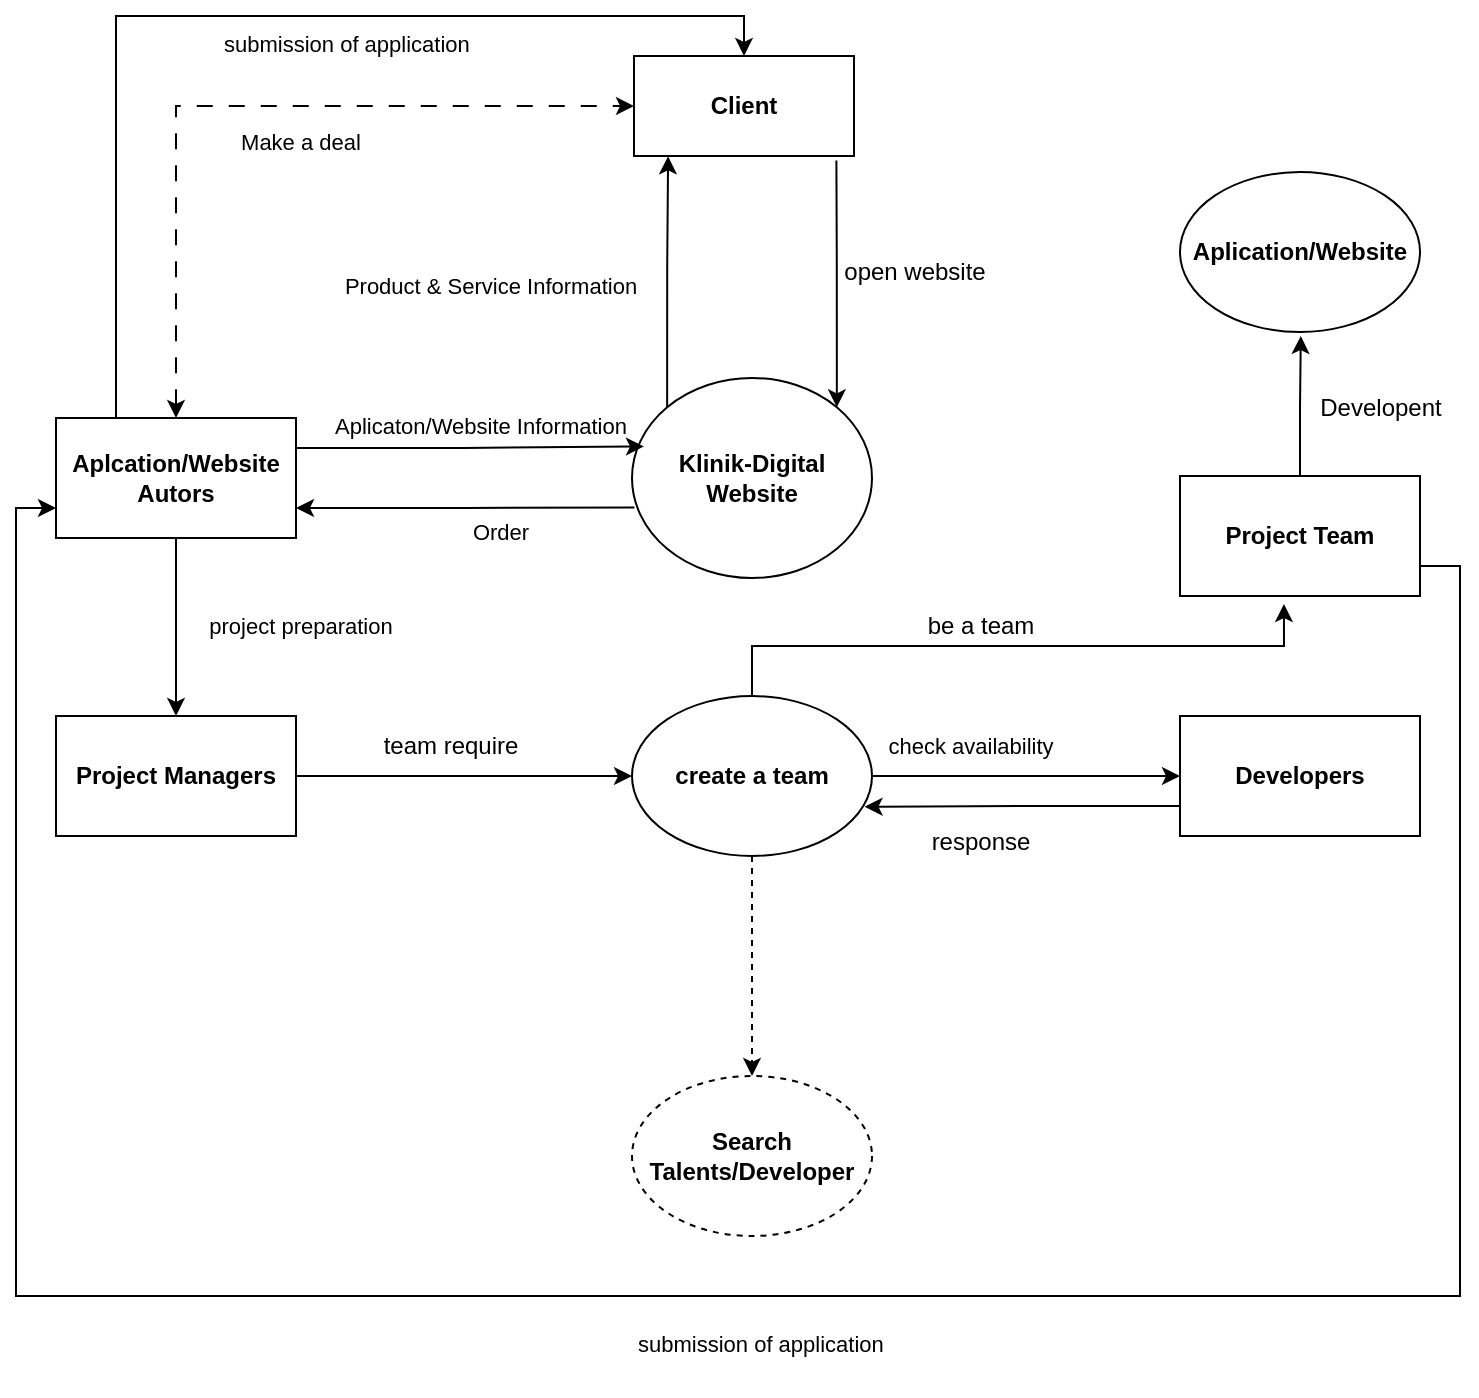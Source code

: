 <mxfile version="21.8.2" type="github">
  <diagram name="Page-1" id="lAMcZ7-RkkxOliwvwSL9">
    <mxGraphModel dx="2023" dy="688" grid="1" gridSize="10" guides="1" tooltips="1" connect="1" arrows="1" fold="1" page="1" pageScale="1" pageWidth="850" pageHeight="1100" math="0" shadow="0">
      <root>
        <mxCell id="0" />
        <mxCell id="1" parent="0" />
        <mxCell id="7diuWNBOUFqOLNNXua9--1" value="&lt;b&gt;Client&lt;/b&gt;" style="html=1;whiteSpace=wrap;" vertex="1" parent="1">
          <mxGeometry x="297" y="50" width="110" height="50" as="geometry" />
        </mxCell>
        <mxCell id="7diuWNBOUFqOLNNXua9--2" value="&lt;b&gt;Klinik-Digital Website&lt;/b&gt;" style="ellipse;whiteSpace=wrap;html=1;" vertex="1" parent="1">
          <mxGeometry x="296" y="211" width="120" height="100" as="geometry" />
        </mxCell>
        <mxCell id="7diuWNBOUFqOLNNXua9--3" value="&lt;font style=&quot;font-size: 11px;&quot;&gt;Product &amp;amp; Service Information&lt;/font&gt;" style="text;html=1;align=center;verticalAlign=middle;resizable=0;points=[];autosize=1;strokeColor=none;fillColor=none;" vertex="1" parent="1">
          <mxGeometry x="140" y="150" width="170" height="30" as="geometry" />
        </mxCell>
        <mxCell id="7diuWNBOUFqOLNNXua9--4" style="edgeStyle=orthogonalEdgeStyle;rounded=0;orthogonalLoop=1;jettySize=auto;html=1;exitX=0;exitY=0;exitDx=0;exitDy=0;entryX=0.155;entryY=1.003;entryDx=0;entryDy=0;entryPerimeter=0;" edge="1" parent="1" source="7diuWNBOUFqOLNNXua9--2" target="7diuWNBOUFqOLNNXua9--1">
          <mxGeometry relative="1" as="geometry" />
        </mxCell>
        <mxCell id="7diuWNBOUFqOLNNXua9--5" style="edgeStyle=orthogonalEdgeStyle;rounded=0;orthogonalLoop=1;jettySize=auto;html=1;exitX=1;exitY=0;exitDx=0;exitDy=0;entryX=0.92;entryY=1.045;entryDx=0;entryDy=0;entryPerimeter=0;startArrow=classic;startFill=1;endArrow=none;endFill=0;" edge="1" parent="1" source="7diuWNBOUFqOLNNXua9--2" target="7diuWNBOUFqOLNNXua9--1">
          <mxGeometry relative="1" as="geometry" />
        </mxCell>
        <mxCell id="7diuWNBOUFqOLNNXua9--6" style="edgeStyle=orthogonalEdgeStyle;rounded=0;orthogonalLoop=1;jettySize=auto;html=1;exitX=0.5;exitY=1;exitDx=0;exitDy=0;entryX=0.5;entryY=0;entryDx=0;entryDy=0;" edge="1" parent="1" source="7diuWNBOUFqOLNNXua9--7" target="7diuWNBOUFqOLNNXua9--13">
          <mxGeometry relative="1" as="geometry" />
        </mxCell>
        <mxCell id="7diuWNBOUFqOLNNXua9--27" style="edgeStyle=orthogonalEdgeStyle;rounded=0;orthogonalLoop=1;jettySize=auto;html=1;exitX=0.5;exitY=0;exitDx=0;exitDy=0;entryX=0;entryY=0.5;entryDx=0;entryDy=0;dashed=1;dashPattern=8 8;startArrow=classic;startFill=1;" edge="1" parent="1" source="7diuWNBOUFqOLNNXua9--7" target="7diuWNBOUFqOLNNXua9--1">
          <mxGeometry relative="1" as="geometry" />
        </mxCell>
        <mxCell id="7diuWNBOUFqOLNNXua9--41" style="edgeStyle=orthogonalEdgeStyle;rounded=0;orthogonalLoop=1;jettySize=auto;html=1;exitX=0.25;exitY=0;exitDx=0;exitDy=0;entryX=0.5;entryY=0;entryDx=0;entryDy=0;" edge="1" parent="1" source="7diuWNBOUFqOLNNXua9--7" target="7diuWNBOUFqOLNNXua9--1">
          <mxGeometry relative="1" as="geometry" />
        </mxCell>
        <mxCell id="7diuWNBOUFqOLNNXua9--7" value="&lt;b&gt;Aplcation/Website&lt;br&gt;Autors&lt;/b&gt;" style="rounded=0;whiteSpace=wrap;html=1;" vertex="1" parent="1">
          <mxGeometry x="8" y="231" width="120" height="60" as="geometry" />
        </mxCell>
        <mxCell id="7diuWNBOUFqOLNNXua9--8" style="edgeStyle=orthogonalEdgeStyle;rounded=0;orthogonalLoop=1;jettySize=auto;html=1;exitX=1;exitY=0.25;exitDx=0;exitDy=0;entryX=0.05;entryY=0.342;entryDx=0;entryDy=0;entryPerimeter=0;" edge="1" parent="1" source="7diuWNBOUFqOLNNXua9--7" target="7diuWNBOUFqOLNNXua9--2">
          <mxGeometry relative="1" as="geometry" />
        </mxCell>
        <mxCell id="7diuWNBOUFqOLNNXua9--9" style="edgeStyle=orthogonalEdgeStyle;rounded=0;orthogonalLoop=1;jettySize=auto;html=1;exitX=1;exitY=0.75;exitDx=0;exitDy=0;entryX=0.01;entryY=0.647;entryDx=0;entryDy=0;entryPerimeter=0;startArrow=classic;startFill=1;endArrow=none;endFill=0;" edge="1" parent="1" source="7diuWNBOUFqOLNNXua9--7" target="7diuWNBOUFqOLNNXua9--2">
          <mxGeometry relative="1" as="geometry" />
        </mxCell>
        <mxCell id="7diuWNBOUFqOLNNXua9--10" value="&lt;font style=&quot;font-size: 11px;&quot;&gt;Order&lt;/font&gt;" style="text;html=1;align=center;verticalAlign=middle;resizable=0;points=[];autosize=1;strokeColor=none;fillColor=none;" vertex="1" parent="1">
          <mxGeometry x="205" y="273" width="50" height="30" as="geometry" />
        </mxCell>
        <mxCell id="7diuWNBOUFqOLNNXua9--11" value="&lt;font style=&quot;font-size: 11px;&quot;&gt;Aplicaton/Website Information&lt;/font&gt;" style="text;html=1;align=center;verticalAlign=middle;resizable=0;points=[];autosize=1;strokeColor=none;fillColor=none;" vertex="1" parent="1">
          <mxGeometry x="135" y="220" width="170" height="30" as="geometry" />
        </mxCell>
        <mxCell id="7diuWNBOUFqOLNNXua9--12" style="edgeStyle=orthogonalEdgeStyle;rounded=0;orthogonalLoop=1;jettySize=auto;html=1;exitX=1;exitY=0.5;exitDx=0;exitDy=0;entryX=0;entryY=0.5;entryDx=0;entryDy=0;" edge="1" parent="1" source="7diuWNBOUFqOLNNXua9--13" target="7diuWNBOUFqOLNNXua9--15">
          <mxGeometry relative="1" as="geometry" />
        </mxCell>
        <mxCell id="7diuWNBOUFqOLNNXua9--13" value="&lt;b&gt;Project Managers&lt;/b&gt;" style="rounded=0;whiteSpace=wrap;html=1;" vertex="1" parent="1">
          <mxGeometry x="8" y="380" width="120" height="60" as="geometry" />
        </mxCell>
        <mxCell id="7diuWNBOUFqOLNNXua9--14" value="&lt;font style=&quot;font-size: 11px;&quot;&gt;project preparation&lt;/font&gt;" style="text;html=1;align=center;verticalAlign=middle;resizable=0;points=[];autosize=1;strokeColor=none;fillColor=none;" vertex="1" parent="1">
          <mxGeometry x="70" y="320" width="120" height="30" as="geometry" />
        </mxCell>
        <mxCell id="7diuWNBOUFqOLNNXua9--18" style="edgeStyle=orthogonalEdgeStyle;rounded=0;orthogonalLoop=1;jettySize=auto;html=1;exitX=1;exitY=0.5;exitDx=0;exitDy=0;entryX=0;entryY=0.5;entryDx=0;entryDy=0;" edge="1" parent="1" source="7diuWNBOUFqOLNNXua9--15" target="7diuWNBOUFqOLNNXua9--17">
          <mxGeometry relative="1" as="geometry" />
        </mxCell>
        <mxCell id="7diuWNBOUFqOLNNXua9--23" style="edgeStyle=orthogonalEdgeStyle;rounded=0;orthogonalLoop=1;jettySize=auto;html=1;exitX=0.5;exitY=1;exitDx=0;exitDy=0;entryX=0.5;entryY=0;entryDx=0;entryDy=0;dashed=1;" edge="1" parent="1" source="7diuWNBOUFqOLNNXua9--15">
          <mxGeometry relative="1" as="geometry">
            <mxPoint x="356" y="560" as="targetPoint" />
          </mxGeometry>
        </mxCell>
        <mxCell id="7diuWNBOUFqOLNNXua9--15" value="&lt;b&gt;create a team&lt;/b&gt;" style="ellipse;whiteSpace=wrap;html=1;" vertex="1" parent="1">
          <mxGeometry x="296" y="370" width="120" height="80" as="geometry" />
        </mxCell>
        <mxCell id="7diuWNBOUFqOLNNXua9--16" value="team require" style="text;html=1;align=center;verticalAlign=middle;resizable=0;points=[];autosize=1;strokeColor=none;fillColor=none;" vertex="1" parent="1">
          <mxGeometry x="160" y="380" width="90" height="30" as="geometry" />
        </mxCell>
        <mxCell id="7diuWNBOUFqOLNNXua9--17" value="&lt;b&gt;Developers&lt;/b&gt;" style="rounded=0;whiteSpace=wrap;html=1;" vertex="1" parent="1">
          <mxGeometry x="570" y="380" width="120" height="60" as="geometry" />
        </mxCell>
        <mxCell id="7diuWNBOUFqOLNNXua9--19" value="&lt;font style=&quot;font-size: 11px;&quot;&gt;check availability&lt;/font&gt;" style="text;html=1;align=center;verticalAlign=middle;resizable=0;points=[];autosize=1;strokeColor=none;fillColor=none;" vertex="1" parent="1">
          <mxGeometry x="410" y="380" width="110" height="30" as="geometry" />
        </mxCell>
        <mxCell id="7diuWNBOUFqOLNNXua9--24" value="&lt;b&gt;Search &lt;br&gt;Talents/Developer&lt;br&gt;&lt;/b&gt;" style="ellipse;whiteSpace=wrap;html=1;dashed=1;" vertex="1" parent="1">
          <mxGeometry x="296" y="560" width="120" height="80" as="geometry" />
        </mxCell>
        <mxCell id="7diuWNBOUFqOLNNXua9--25" style="edgeStyle=orthogonalEdgeStyle;rounded=0;orthogonalLoop=1;jettySize=auto;html=1;exitX=0;exitY=0.75;exitDx=0;exitDy=0;entryX=0.969;entryY=0.692;entryDx=0;entryDy=0;entryPerimeter=0;" edge="1" parent="1" source="7diuWNBOUFqOLNNXua9--17" target="7diuWNBOUFqOLNNXua9--15">
          <mxGeometry relative="1" as="geometry" />
        </mxCell>
        <mxCell id="7diuWNBOUFqOLNNXua9--26" value="response" style="text;html=1;align=center;verticalAlign=middle;resizable=0;points=[];autosize=1;strokeColor=none;fillColor=none;" vertex="1" parent="1">
          <mxGeometry x="435" y="428" width="70" height="30" as="geometry" />
        </mxCell>
        <mxCell id="7diuWNBOUFqOLNNXua9--28" value="&lt;font style=&quot;font-size: 11px;&quot;&gt;Make a deal&lt;/font&gt;" style="text;html=1;align=center;verticalAlign=middle;resizable=0;points=[];autosize=1;strokeColor=none;fillColor=none;" vertex="1" parent="1">
          <mxGeometry x="90" y="78" width="80" height="30" as="geometry" />
        </mxCell>
        <mxCell id="7diuWNBOUFqOLNNXua9--35" style="edgeStyle=orthogonalEdgeStyle;rounded=0;orthogonalLoop=1;jettySize=auto;html=1;exitX=0.5;exitY=0;exitDx=0;exitDy=0;" edge="1" parent="1" source="7diuWNBOUFqOLNNXua9--29">
          <mxGeometry relative="1" as="geometry">
            <mxPoint x="630.4" y="190" as="targetPoint" />
          </mxGeometry>
        </mxCell>
        <mxCell id="7diuWNBOUFqOLNNXua9--39" style="edgeStyle=orthogonalEdgeStyle;rounded=0;orthogonalLoop=1;jettySize=auto;html=1;exitX=1;exitY=0.75;exitDx=0;exitDy=0;entryX=0;entryY=0.75;entryDx=0;entryDy=0;" edge="1" parent="1" source="7diuWNBOUFqOLNNXua9--29" target="7diuWNBOUFqOLNNXua9--7">
          <mxGeometry relative="1" as="geometry">
            <Array as="points">
              <mxPoint x="710" y="305" />
              <mxPoint x="710" y="670" />
              <mxPoint x="-12" y="670" />
              <mxPoint x="-12" y="276" />
            </Array>
          </mxGeometry>
        </mxCell>
        <mxCell id="7diuWNBOUFqOLNNXua9--29" value="&lt;b&gt;Project Team&lt;/b&gt;" style="rounded=0;whiteSpace=wrap;html=1;" vertex="1" parent="1">
          <mxGeometry x="570" y="260" width="120" height="60" as="geometry" />
        </mxCell>
        <mxCell id="7diuWNBOUFqOLNNXua9--32" style="edgeStyle=orthogonalEdgeStyle;rounded=0;orthogonalLoop=1;jettySize=auto;html=1;exitX=0.5;exitY=0;exitDx=0;exitDy=0;entryX=0.433;entryY=1.067;entryDx=0;entryDy=0;entryPerimeter=0;" edge="1" parent="1" source="7diuWNBOUFqOLNNXua9--15" target="7diuWNBOUFqOLNNXua9--29">
          <mxGeometry relative="1" as="geometry" />
        </mxCell>
        <mxCell id="7diuWNBOUFqOLNNXua9--33" value="be a team" style="text;html=1;align=center;verticalAlign=middle;resizable=0;points=[];autosize=1;strokeColor=none;fillColor=none;" vertex="1" parent="1">
          <mxGeometry x="430" y="320" width="80" height="30" as="geometry" />
        </mxCell>
        <mxCell id="7diuWNBOUFqOLNNXua9--34" value="&lt;b&gt;Aplication/Website&lt;/b&gt;" style="ellipse;whiteSpace=wrap;html=1;" vertex="1" parent="1">
          <mxGeometry x="570" y="108" width="120" height="80" as="geometry" />
        </mxCell>
        <mxCell id="7diuWNBOUFqOLNNXua9--36" value="Developent" style="text;html=1;align=center;verticalAlign=middle;resizable=0;points=[];autosize=1;strokeColor=none;fillColor=none;" vertex="1" parent="1">
          <mxGeometry x="630" y="211" width="80" height="30" as="geometry" />
        </mxCell>
        <mxCell id="7diuWNBOUFqOLNNXua9--40" value="&lt;font style=&quot;font-size: 11px;&quot;&gt;submission of application&lt;/font&gt;" style="text;whiteSpace=wrap;html=1;" vertex="1" parent="1">
          <mxGeometry x="297" y="680" width="170" height="40" as="geometry" />
        </mxCell>
        <mxCell id="7diuWNBOUFqOLNNXua9--42" value="&lt;font style=&quot;font-size: 11px;&quot;&gt;submission of application&lt;/font&gt;" style="text;whiteSpace=wrap;html=1;" vertex="1" parent="1">
          <mxGeometry x="90" y="30" width="170" height="40" as="geometry" />
        </mxCell>
        <mxCell id="7diuWNBOUFqOLNNXua9--43" value="open website" style="text;html=1;align=center;verticalAlign=middle;resizable=0;points=[];autosize=1;strokeColor=none;fillColor=none;" vertex="1" parent="1">
          <mxGeometry x="392" y="143" width="90" height="30" as="geometry" />
        </mxCell>
      </root>
    </mxGraphModel>
  </diagram>
</mxfile>
